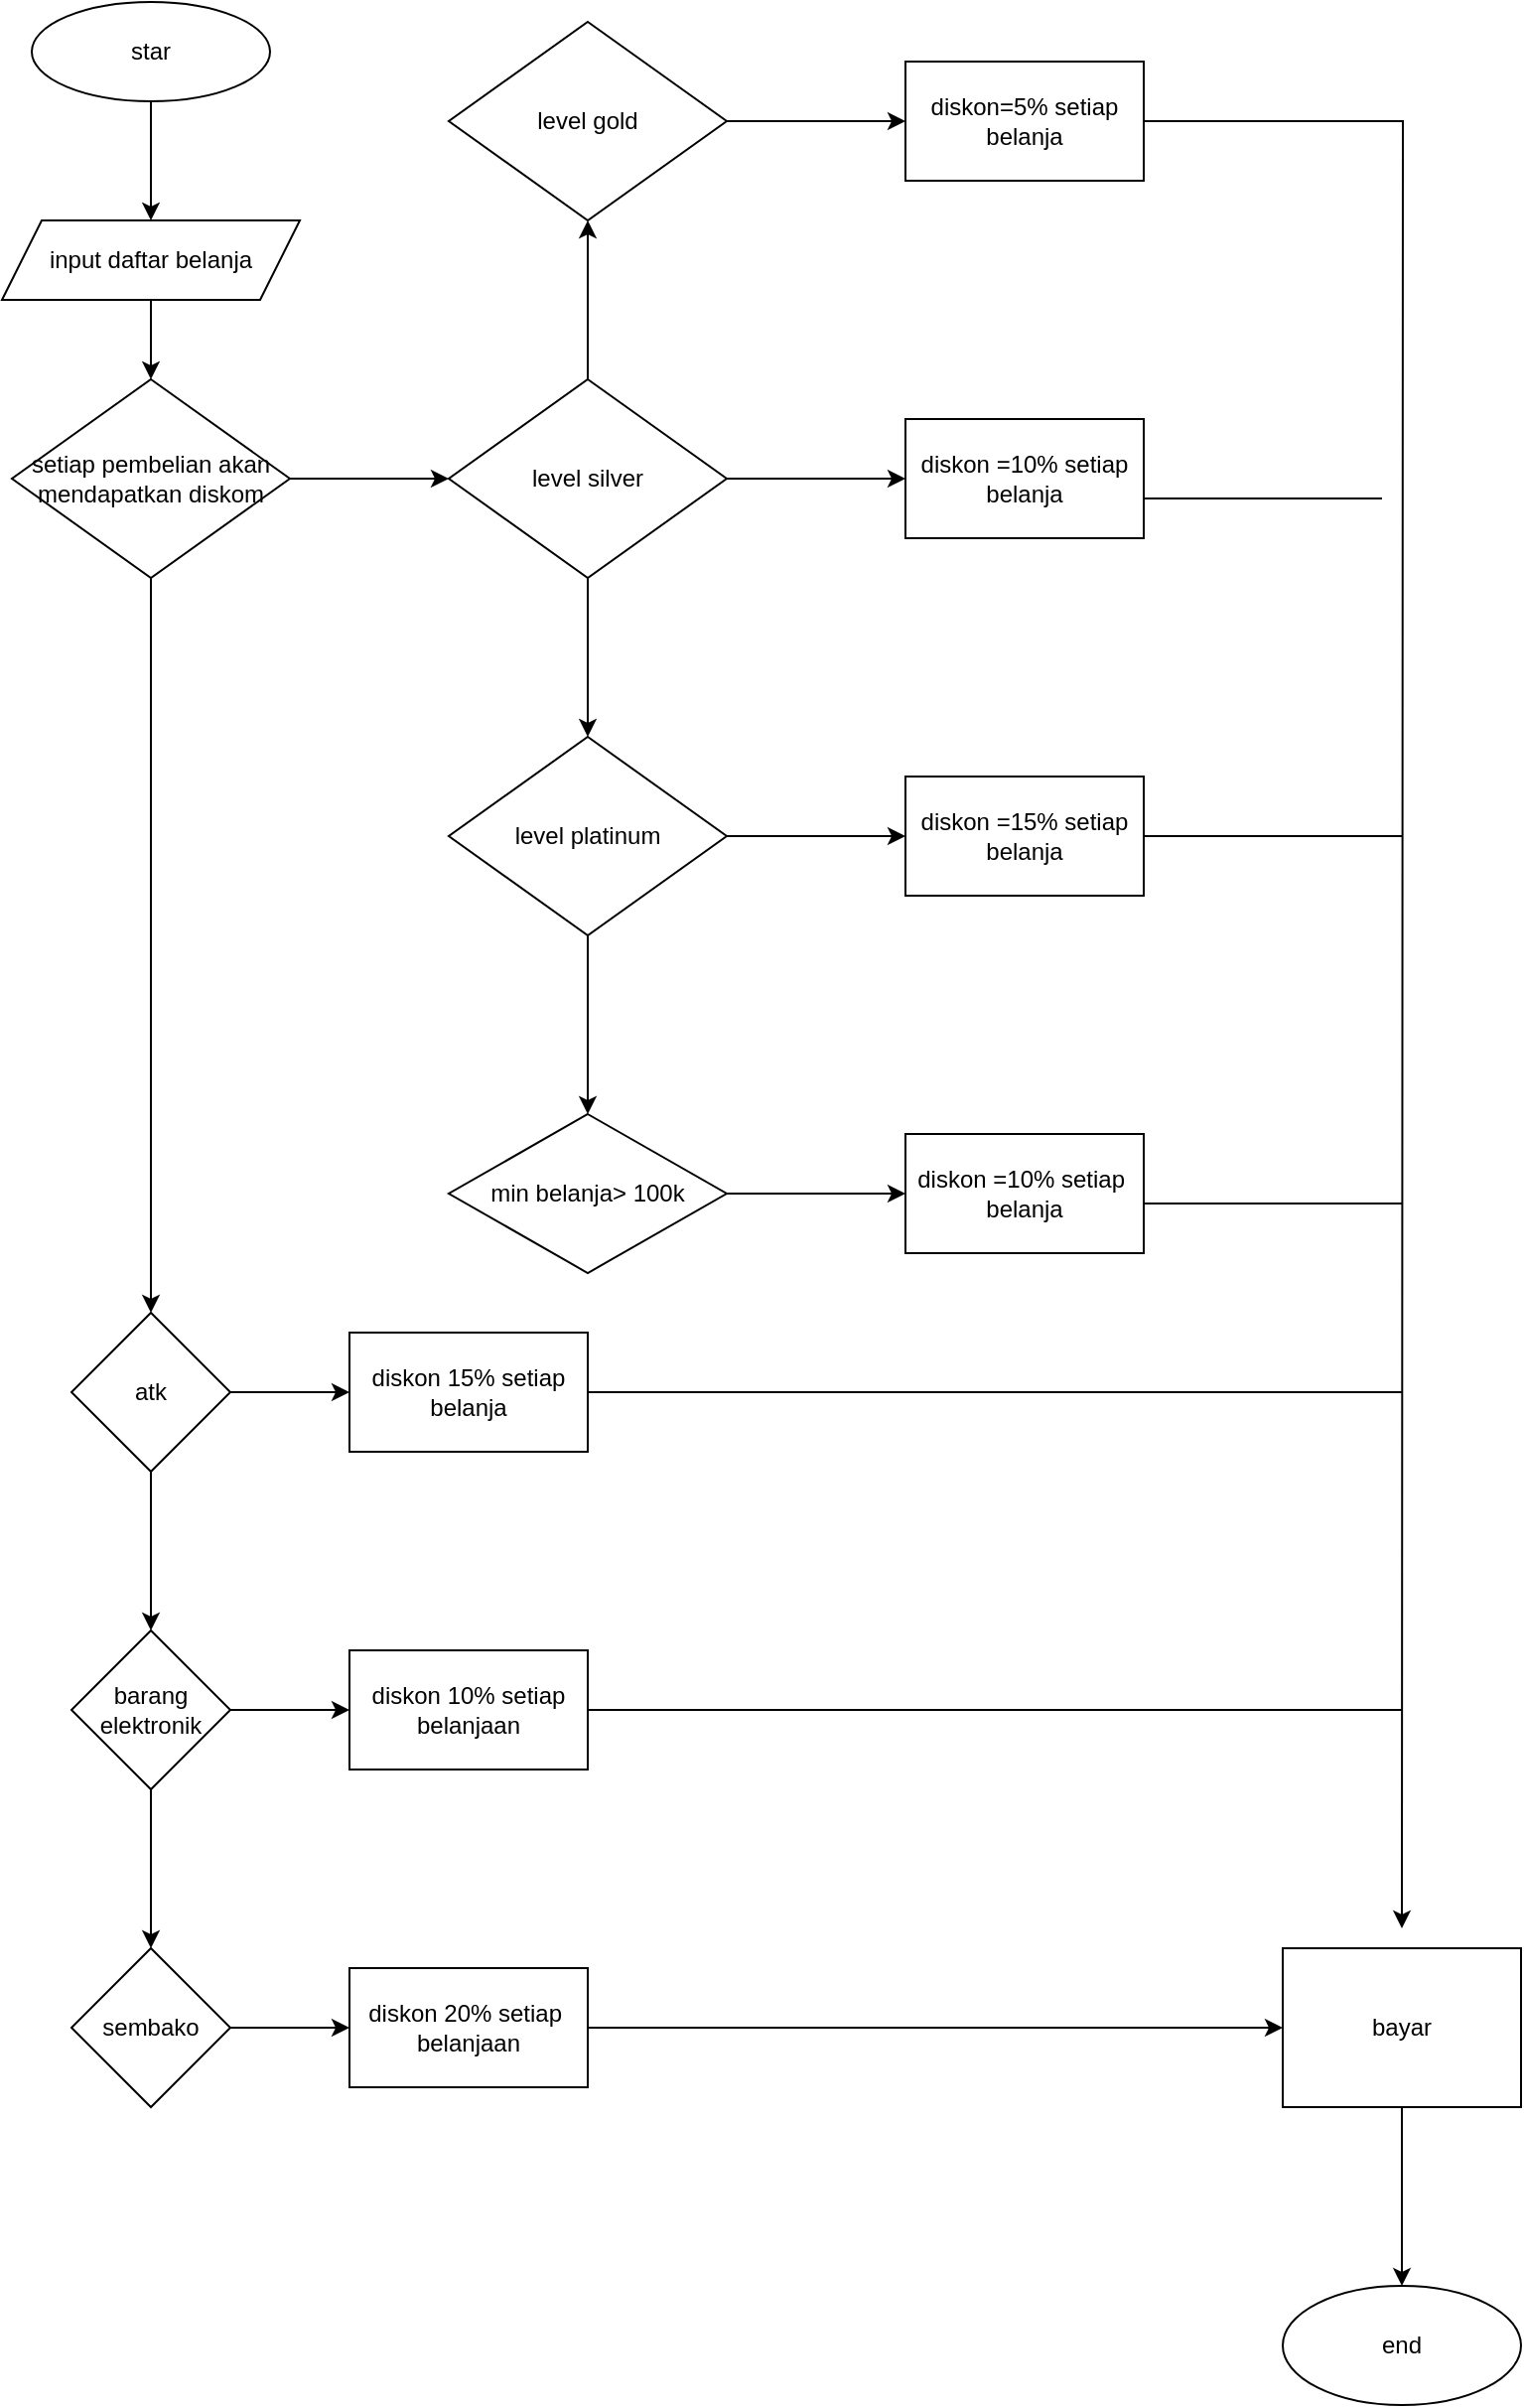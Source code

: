 <mxfile version="20.5.1" type="device"><diagram id="MlXOigZKLKMIxJ7ljX-j" name="Halaman-1"><mxGraphModel dx="868" dy="417" grid="1" gridSize="10" guides="1" tooltips="1" connect="1" arrows="1" fold="1" page="1" pageScale="1" pageWidth="827" pageHeight="1169" math="0" shadow="0"><root><mxCell id="0"/><mxCell id="1" parent="0"/><mxCell id="97xCSsadq-_8i4hoD-hm-12" value="" style="edgeStyle=orthogonalEdgeStyle;rounded=0;orthogonalLoop=1;jettySize=auto;html=1;" parent="1" source="97xCSsadq-_8i4hoD-hm-1" target="97xCSsadq-_8i4hoD-hm-3" edge="1"><mxGeometry relative="1" as="geometry"/></mxCell><mxCell id="97xCSsadq-_8i4hoD-hm-1" value="star" style="ellipse;whiteSpace=wrap;html=1;" parent="1" vertex="1"><mxGeometry x="30" y="30" width="120" height="50" as="geometry"/></mxCell><mxCell id="97xCSsadq-_8i4hoD-hm-11" value="" style="edgeStyle=orthogonalEdgeStyle;rounded=0;orthogonalLoop=1;jettySize=auto;html=1;" parent="1" source="97xCSsadq-_8i4hoD-hm-3" target="97xCSsadq-_8i4hoD-hm-10" edge="1"><mxGeometry relative="1" as="geometry"/></mxCell><mxCell id="97xCSsadq-_8i4hoD-hm-3" value="input daftar belanja" style="shape=parallelogram;perimeter=parallelogramPerimeter;whiteSpace=wrap;html=1;fixedSize=1;" parent="1" vertex="1"><mxGeometry x="15" y="140" width="150" height="40" as="geometry"/></mxCell><mxCell id="97xCSsadq-_8i4hoD-hm-14" value="" style="edgeStyle=orthogonalEdgeStyle;rounded=0;orthogonalLoop=1;jettySize=auto;html=1;" parent="1" source="97xCSsadq-_8i4hoD-hm-10" target="97xCSsadq-_8i4hoD-hm-13" edge="1"><mxGeometry relative="1" as="geometry"/></mxCell><mxCell id="97xCSsadq-_8i4hoD-hm-39" value="" style="edgeStyle=orthogonalEdgeStyle;rounded=0;orthogonalLoop=1;jettySize=auto;html=1;" parent="1" source="97xCSsadq-_8i4hoD-hm-10" target="97xCSsadq-_8i4hoD-hm-38" edge="1"><mxGeometry relative="1" as="geometry"/></mxCell><mxCell id="97xCSsadq-_8i4hoD-hm-10" value="setiap pembelian akan mendapatkan diskom" style="rhombus;whiteSpace=wrap;html=1;" parent="1" vertex="1"><mxGeometry x="20" y="220" width="140" height="100" as="geometry"/></mxCell><mxCell id="97xCSsadq-_8i4hoD-hm-16" value="" style="edgeStyle=orthogonalEdgeStyle;rounded=0;orthogonalLoop=1;jettySize=auto;html=1;" parent="1" source="97xCSsadq-_8i4hoD-hm-13" target="97xCSsadq-_8i4hoD-hm-15" edge="1"><mxGeometry relative="1" as="geometry"/></mxCell><mxCell id="97xCSsadq-_8i4hoD-hm-23" value="" style="edgeStyle=orthogonalEdgeStyle;rounded=0;orthogonalLoop=1;jettySize=auto;html=1;" parent="1" source="97xCSsadq-_8i4hoD-hm-13" target="97xCSsadq-_8i4hoD-hm-22" edge="1"><mxGeometry relative="1" as="geometry"/></mxCell><mxCell id="97xCSsadq-_8i4hoD-hm-25" value="" style="edgeStyle=orthogonalEdgeStyle;rounded=0;orthogonalLoop=1;jettySize=auto;html=1;" parent="1" source="97xCSsadq-_8i4hoD-hm-13" target="97xCSsadq-_8i4hoD-hm-24" edge="1"><mxGeometry relative="1" as="geometry"/></mxCell><mxCell id="97xCSsadq-_8i4hoD-hm-13" value="level silver" style="rhombus;whiteSpace=wrap;html=1;" parent="1" vertex="1"><mxGeometry x="240" y="220" width="140" height="100" as="geometry"/></mxCell><mxCell id="97xCSsadq-_8i4hoD-hm-19" value="" style="edgeStyle=orthogonalEdgeStyle;rounded=0;orthogonalLoop=1;jettySize=auto;html=1;" parent="1" source="97xCSsadq-_8i4hoD-hm-15" target="97xCSsadq-_8i4hoD-hm-18" edge="1"><mxGeometry relative="1" as="geometry"/></mxCell><mxCell id="97xCSsadq-_8i4hoD-hm-15" value="level gold" style="rhombus;whiteSpace=wrap;html=1;" parent="1" vertex="1"><mxGeometry x="240" y="40" width="140" height="100" as="geometry"/></mxCell><mxCell id="97xCSsadq-_8i4hoD-hm-51" value="" style="edgeStyle=orthogonalEdgeStyle;rounded=0;orthogonalLoop=1;jettySize=auto;html=1;" parent="1" source="97xCSsadq-_8i4hoD-hm-18" edge="1"><mxGeometry relative="1" as="geometry"><mxPoint x="720" y="1000" as="targetPoint"/></mxGeometry></mxCell><mxCell id="97xCSsadq-_8i4hoD-hm-18" value="diskon=5% setiap belanja" style="whiteSpace=wrap;html=1;" parent="1" vertex="1"><mxGeometry x="470" y="60" width="120" height="60" as="geometry"/></mxCell><mxCell id="97xCSsadq-_8i4hoD-hm-27" value="" style="edgeStyle=orthogonalEdgeStyle;rounded=0;orthogonalLoop=1;jettySize=auto;html=1;" parent="1" source="97xCSsadq-_8i4hoD-hm-22" target="97xCSsadq-_8i4hoD-hm-26" edge="1"><mxGeometry relative="1" as="geometry"/></mxCell><mxCell id="97xCSsadq-_8i4hoD-hm-31" value="" style="edgeStyle=orthogonalEdgeStyle;rounded=0;orthogonalLoop=1;jettySize=auto;html=1;" parent="1" source="97xCSsadq-_8i4hoD-hm-22" target="97xCSsadq-_8i4hoD-hm-30" edge="1"><mxGeometry relative="1" as="geometry"/></mxCell><mxCell id="97xCSsadq-_8i4hoD-hm-22" value="level platinum" style="rhombus;whiteSpace=wrap;html=1;" parent="1" vertex="1"><mxGeometry x="240" y="400" width="140" height="100" as="geometry"/></mxCell><mxCell id="97xCSsadq-_8i4hoD-hm-24" value="diskon =10% setiap belanja" style="whiteSpace=wrap;html=1;" parent="1" vertex="1"><mxGeometry x="470" y="240" width="120" height="60" as="geometry"/></mxCell><mxCell id="97xCSsadq-_8i4hoD-hm-26" value="diskon =15% setiap&lt;br&gt;belanja" style="whiteSpace=wrap;html=1;" parent="1" vertex="1"><mxGeometry x="470" y="420" width="120" height="60" as="geometry"/></mxCell><mxCell id="97xCSsadq-_8i4hoD-hm-33" value="" style="edgeStyle=orthogonalEdgeStyle;rounded=0;orthogonalLoop=1;jettySize=auto;html=1;" parent="1" source="97xCSsadq-_8i4hoD-hm-30" target="97xCSsadq-_8i4hoD-hm-32" edge="1"><mxGeometry relative="1" as="geometry"/></mxCell><mxCell id="97xCSsadq-_8i4hoD-hm-30" value="min belanja&amp;gt; 100k" style="rhombus;whiteSpace=wrap;html=1;" parent="1" vertex="1"><mxGeometry x="240" y="590" width="140" height="80" as="geometry"/></mxCell><mxCell id="97xCSsadq-_8i4hoD-hm-32" value="diskon =10% setiap&amp;nbsp; belanja" style="whiteSpace=wrap;html=1;" parent="1" vertex="1"><mxGeometry x="470" y="600" width="120" height="60" as="geometry"/></mxCell><mxCell id="97xCSsadq-_8i4hoD-hm-41" value="" style="edgeStyle=orthogonalEdgeStyle;rounded=0;orthogonalLoop=1;jettySize=auto;html=1;" parent="1" source="97xCSsadq-_8i4hoD-hm-38" target="97xCSsadq-_8i4hoD-hm-40" edge="1"><mxGeometry relative="1" as="geometry"/></mxCell><mxCell id="97xCSsadq-_8i4hoD-hm-43" value="" style="edgeStyle=orthogonalEdgeStyle;rounded=0;orthogonalLoop=1;jettySize=auto;html=1;" parent="1" source="97xCSsadq-_8i4hoD-hm-38" target="97xCSsadq-_8i4hoD-hm-42" edge="1"><mxGeometry relative="1" as="geometry"/></mxCell><mxCell id="97xCSsadq-_8i4hoD-hm-38" value="atk" style="rhombus;whiteSpace=wrap;html=1;" parent="1" vertex="1"><mxGeometry x="50" y="690" width="80" height="80" as="geometry"/></mxCell><mxCell id="97xCSsadq-_8i4hoD-hm-40" value="diskon 15% setiap belanja" style="whiteSpace=wrap;html=1;" parent="1" vertex="1"><mxGeometry x="190" y="700" width="120" height="60" as="geometry"/></mxCell><mxCell id="97xCSsadq-_8i4hoD-hm-45" value="" style="edgeStyle=orthogonalEdgeStyle;rounded=0;orthogonalLoop=1;jettySize=auto;html=1;" parent="1" source="97xCSsadq-_8i4hoD-hm-42" target="97xCSsadq-_8i4hoD-hm-44" edge="1"><mxGeometry relative="1" as="geometry"/></mxCell><mxCell id="97xCSsadq-_8i4hoD-hm-47" value="" style="edgeStyle=orthogonalEdgeStyle;rounded=0;orthogonalLoop=1;jettySize=auto;html=1;" parent="1" source="97xCSsadq-_8i4hoD-hm-42" target="97xCSsadq-_8i4hoD-hm-46" edge="1"><mxGeometry relative="1" as="geometry"/></mxCell><mxCell id="97xCSsadq-_8i4hoD-hm-42" value="barang elektronik" style="rhombus;whiteSpace=wrap;html=1;" parent="1" vertex="1"><mxGeometry x="50" y="850" width="80" height="80" as="geometry"/></mxCell><mxCell id="97xCSsadq-_8i4hoD-hm-44" value="diskon 10% setiap belanjaan" style="whiteSpace=wrap;html=1;" parent="1" vertex="1"><mxGeometry x="190" y="860" width="120" height="60" as="geometry"/></mxCell><mxCell id="97xCSsadq-_8i4hoD-hm-49" value="" style="edgeStyle=orthogonalEdgeStyle;rounded=0;orthogonalLoop=1;jettySize=auto;html=1;" parent="1" source="97xCSsadq-_8i4hoD-hm-46" target="97xCSsadq-_8i4hoD-hm-48" edge="1"><mxGeometry relative="1" as="geometry"/></mxCell><mxCell id="97xCSsadq-_8i4hoD-hm-46" value="sembako" style="rhombus;whiteSpace=wrap;html=1;" parent="1" vertex="1"><mxGeometry x="50" y="1010" width="80" height="80" as="geometry"/></mxCell><mxCell id="97xCSsadq-_8i4hoD-hm-48" value="diskon 20% setiap&amp;nbsp;&lt;br&gt;belanjaan" style="whiteSpace=wrap;html=1;" parent="1" vertex="1"><mxGeometry x="190" y="1020" width="120" height="60" as="geometry"/></mxCell><mxCell id="97xCSsadq-_8i4hoD-hm-54" value="" style="endArrow=none;html=1;rounded=0;" parent="1" edge="1"><mxGeometry width="50" height="50" relative="1" as="geometry"><mxPoint x="590" y="280" as="sourcePoint"/><mxPoint x="710" y="280" as="targetPoint"/></mxGeometry></mxCell><mxCell id="97xCSsadq-_8i4hoD-hm-57" value="" style="endArrow=none;html=1;rounded=0;entryX=1;entryY=0.5;entryDx=0;entryDy=0;" parent="1" target="97xCSsadq-_8i4hoD-hm-26" edge="1"><mxGeometry width="50" height="50" relative="1" as="geometry"><mxPoint x="720" y="450" as="sourcePoint"/><mxPoint x="470" y="450" as="targetPoint"/><Array as="points"/></mxGeometry></mxCell><mxCell id="97xCSsadq-_8i4hoD-hm-58" value="" style="endArrow=none;html=1;rounded=0;entryX=1;entryY=0.5;entryDx=0;entryDy=0;" parent="1" edge="1"><mxGeometry width="50" height="50" relative="1" as="geometry"><mxPoint x="720" y="450" as="sourcePoint"/><mxPoint x="590" y="450" as="targetPoint"/><Array as="points"/></mxGeometry></mxCell><mxCell id="97xCSsadq-_8i4hoD-hm-60" value="" style="endArrow=none;html=1;rounded=0;" parent="1" edge="1"><mxGeometry width="50" height="50" relative="1" as="geometry"><mxPoint x="590" y="635" as="sourcePoint"/><mxPoint x="720" y="635" as="targetPoint"/></mxGeometry></mxCell><mxCell id="97xCSsadq-_8i4hoD-hm-61" value="" style="endArrow=none;html=1;rounded=0;exitX=1;exitY=0.5;exitDx=0;exitDy=0;" parent="1" source="97xCSsadq-_8i4hoD-hm-40" edge="1"><mxGeometry width="50" height="50" relative="1" as="geometry"><mxPoint x="420" y="850" as="sourcePoint"/><mxPoint x="720" y="730" as="targetPoint"/></mxGeometry></mxCell><mxCell id="97xCSsadq-_8i4hoD-hm-62" value="" style="endArrow=none;html=1;rounded=0;exitX=1;exitY=0.5;exitDx=0;exitDy=0;" parent="1" source="97xCSsadq-_8i4hoD-hm-44" edge="1"><mxGeometry width="50" height="50" relative="1" as="geometry"><mxPoint x="410" y="840" as="sourcePoint"/><mxPoint x="720" y="890" as="targetPoint"/></mxGeometry></mxCell><mxCell id="97xCSsadq-_8i4hoD-hm-65" value="" style="endArrow=classic;html=1;rounded=0;exitX=1;exitY=0.5;exitDx=0;exitDy=0;" parent="1" source="97xCSsadq-_8i4hoD-hm-48" target="97xCSsadq-_8i4hoD-hm-66" edge="1"><mxGeometry width="50" height="50" relative="1" as="geometry"><mxPoint x="410" y="1060" as="sourcePoint"/><mxPoint x="650" y="1050" as="targetPoint"/></mxGeometry></mxCell><mxCell id="97xCSsadq-_8i4hoD-hm-68" value="" style="edgeStyle=none;rounded=0;orthogonalLoop=1;jettySize=auto;html=1;" parent="1" source="97xCSsadq-_8i4hoD-hm-66" target="97xCSsadq-_8i4hoD-hm-67" edge="1"><mxGeometry relative="1" as="geometry"/></mxCell><mxCell id="97xCSsadq-_8i4hoD-hm-66" value="bayar" style="rounded=0;whiteSpace=wrap;html=1;" parent="1" vertex="1"><mxGeometry x="660" y="1010" width="120" height="80" as="geometry"/></mxCell><mxCell id="97xCSsadq-_8i4hoD-hm-67" value="end" style="ellipse;whiteSpace=wrap;html=1;rounded=0;" parent="1" vertex="1"><mxGeometry x="660" y="1180" width="120" height="60" as="geometry"/></mxCell></root></mxGraphModel></diagram></mxfile>